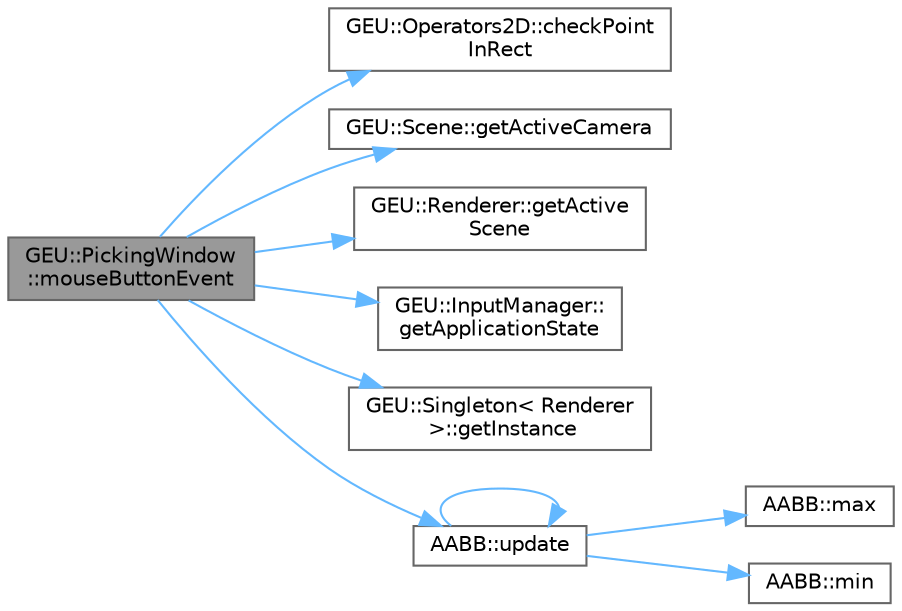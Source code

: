 digraph "GEU::PickingWindow::mouseButtonEvent"
{
 // LATEX_PDF_SIZE
  bgcolor="transparent";
  edge [fontname=Helvetica,fontsize=10,labelfontname=Helvetica,labelfontsize=10];
  node [fontname=Helvetica,fontsize=10,shape=box,height=0.2,width=0.4];
  rankdir="LR";
  Node1 [id="Node000001",label="GEU::PickingWindow\l::mouseButtonEvent",height=0.2,width=0.4,color="gray40", fillcolor="grey60", style="filled", fontcolor="black",tooltip=" "];
  Node1 -> Node2 [id="edge1_Node000001_Node000002",color="steelblue1",style="solid",tooltip=" "];
  Node2 [id="Node000002",label="GEU::Operators2D::checkPoint\lInRect",height=0.2,width=0.4,color="grey40", fillcolor="white", style="filled",URL="$d0/d01/namespace_g_e_u_1_1_operators2_d.html#aaf3dacd9dfcce47766ba3ce825b01625",tooltip="Checks if given point is inside given rectangle."];
  Node1 -> Node3 [id="edge2_Node000001_Node000003",color="steelblue1",style="solid",tooltip=" "];
  Node3 [id="Node000003",label="GEU::Scene::getActiveCamera",height=0.2,width=0.4,color="grey40", fillcolor="white", style="filled",URL="$d5/d02/class_g_e_u_1_1_scene.html#a32e6f62d221dd01bac85a6e4201d9418",tooltip=" "];
  Node1 -> Node4 [id="edge3_Node000001_Node000004",color="steelblue1",style="solid",tooltip=" "];
  Node4 [id="Node000004",label="GEU::Renderer::getActive\lScene",height=0.2,width=0.4,color="grey40", fillcolor="white", style="filled",URL="$de/d04/class_g_e_u_1_1_renderer.html#af5f4307b5eba7c09888765c183a75213",tooltip=" "];
  Node1 -> Node5 [id="edge4_Node000001_Node000005",color="steelblue1",style="solid",tooltip=" "];
  Node5 [id="Node000005",label="GEU::InputManager::\lgetApplicationState",height=0.2,width=0.4,color="grey40", fillcolor="white", style="filled",URL="$d9/d05/class_g_e_u_1_1_input_manager.html#af2ea72a4bd53eb6f69a5c873e4c22017",tooltip=" "];
  Node1 -> Node6 [id="edge5_Node000001_Node000006",color="steelblue1",style="solid",tooltip=" "];
  Node6 [id="Node000006",label="GEU::Singleton\< Renderer\l \>::getInstance",height=0.2,width=0.4,color="grey40", fillcolor="white", style="filled",URL="$d1/d01/class_g_e_u_1_1_singleton.html#a47c7e7c2110f4cc59c9ff1f5594c366e",tooltip=" "];
  Node1 -> Node7 [id="edge6_Node000001_Node000007",color="steelblue1",style="solid",tooltip=" "];
  Node7 [id="Node000007",label="AABB::update",height=0.2,width=0.4,color="grey40", fillcolor="white", style="filled",URL="$dc/d07/class_a_a_b_b.html#ac7df26fada02a660519ce8829eec1bf2",tooltip=" "];
  Node7 -> Node8 [id="edge7_Node000007_Node000008",color="steelblue1",style="solid",tooltip=" "];
  Node8 [id="Node000008",label="AABB::max",height=0.2,width=0.4,color="grey40", fillcolor="white", style="filled",URL="$dc/d07/class_a_a_b_b.html#aa80c2fc1bbc932572311ba94a8f76530",tooltip=" "];
  Node7 -> Node9 [id="edge8_Node000007_Node000009",color="steelblue1",style="solid",tooltip=" "];
  Node9 [id="Node000009",label="AABB::min",height=0.2,width=0.4,color="grey40", fillcolor="white", style="filled",URL="$dc/d07/class_a_a_b_b.html#a29073914f600f7657f4a44937702a471",tooltip=" "];
  Node7 -> Node7 [id="edge9_Node000007_Node000007",color="steelblue1",style="solid",tooltip=" "];
}
